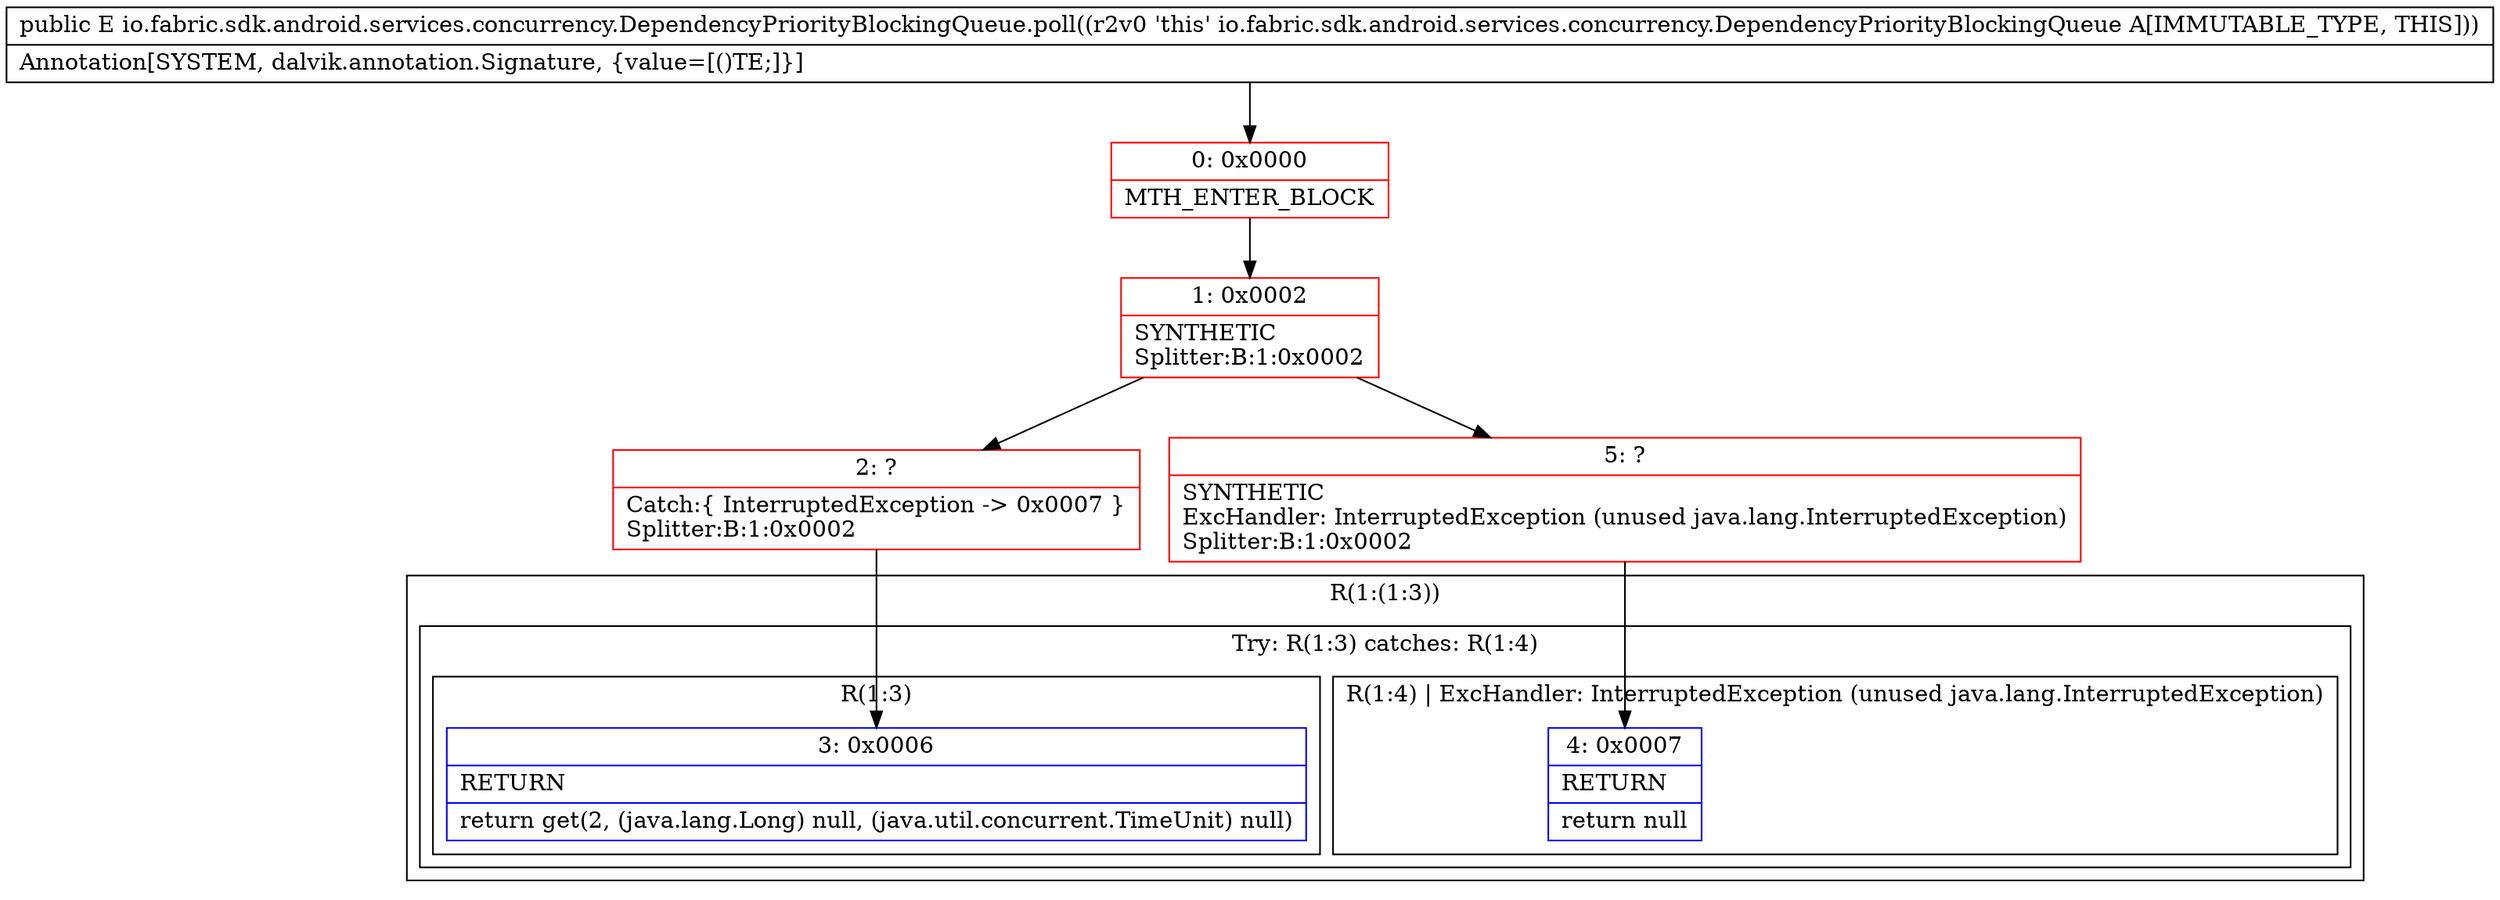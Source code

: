 digraph "CFG forio.fabric.sdk.android.services.concurrency.DependencyPriorityBlockingQueue.poll()Lio\/fabric\/sdk\/android\/services\/concurrency\/Dependency;" {
subgraph cluster_Region_1176225745 {
label = "R(1:(1:3))";
node [shape=record,color=blue];
subgraph cluster_TryCatchRegion_1618026698 {
label = "Try: R(1:3) catches: R(1:4)";
node [shape=record,color=blue];
subgraph cluster_Region_780992897 {
label = "R(1:3)";
node [shape=record,color=blue];
Node_3 [shape=record,label="{3\:\ 0x0006|RETURN\l|return get(2, (java.lang.Long) null, (java.util.concurrent.TimeUnit) null)\l}"];
}
subgraph cluster_Region_1055747918 {
label = "R(1:4) | ExcHandler: InterruptedException (unused java.lang.InterruptedException)\l";
node [shape=record,color=blue];
Node_4 [shape=record,label="{4\:\ 0x0007|RETURN\l|return null\l}"];
}
}
}
subgraph cluster_Region_1055747918 {
label = "R(1:4) | ExcHandler: InterruptedException (unused java.lang.InterruptedException)\l";
node [shape=record,color=blue];
Node_4 [shape=record,label="{4\:\ 0x0007|RETURN\l|return null\l}"];
}
Node_0 [shape=record,color=red,label="{0\:\ 0x0000|MTH_ENTER_BLOCK\l}"];
Node_1 [shape=record,color=red,label="{1\:\ 0x0002|SYNTHETIC\lSplitter:B:1:0x0002\l}"];
Node_2 [shape=record,color=red,label="{2\:\ ?|Catch:\{ InterruptedException \-\> 0x0007 \}\lSplitter:B:1:0x0002\l}"];
Node_5 [shape=record,color=red,label="{5\:\ ?|SYNTHETIC\lExcHandler: InterruptedException (unused java.lang.InterruptedException)\lSplitter:B:1:0x0002\l}"];
MethodNode[shape=record,label="{public E io.fabric.sdk.android.services.concurrency.DependencyPriorityBlockingQueue.poll((r2v0 'this' io.fabric.sdk.android.services.concurrency.DependencyPriorityBlockingQueue A[IMMUTABLE_TYPE, THIS]))  | Annotation[SYSTEM, dalvik.annotation.Signature, \{value=[()TE;]\}]\l}"];
MethodNode -> Node_0;
Node_0 -> Node_1;
Node_1 -> Node_2;
Node_1 -> Node_5;
Node_2 -> Node_3;
Node_5 -> Node_4;
}

